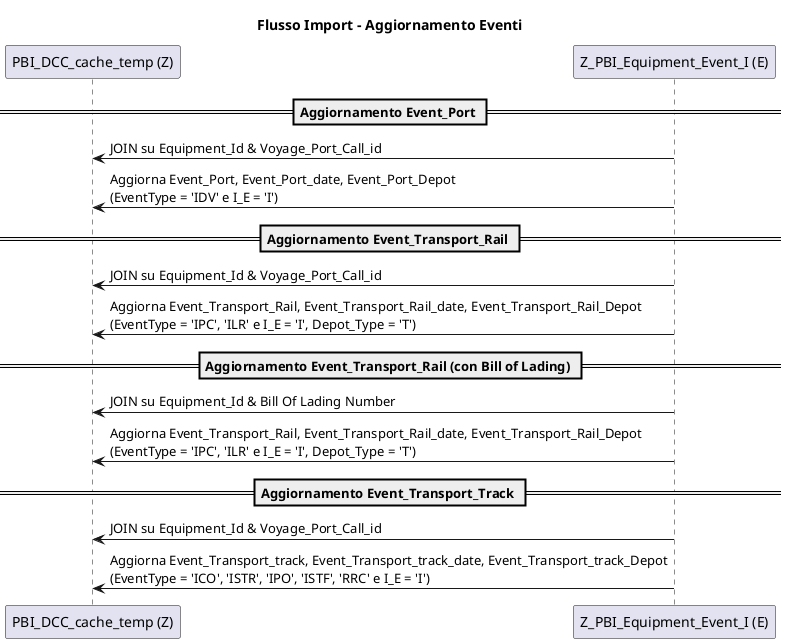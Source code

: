 @startuml
title Flusso Import - Aggiornamento Eventi

participant "PBI_DCC_cache_temp (Z)" as Z
participant "Z_PBI_Equipment_Event_I (E)" as E

== Aggiornamento Event_Port ==
E -> Z: JOIN su Equipment_Id & Voyage_Port_Call_id
Z <- E: Aggiorna Event_Port, Event_Port_date, Event_Port_Depot\n(EventType = 'IDV' e I_E = 'I')

== Aggiornamento Event_Transport_Rail ==
E -> Z: JOIN su Equipment_Id & Voyage_Port_Call_id
Z <- E: Aggiorna Event_Transport_Rail, Event_Transport_Rail_date, Event_Transport_Rail_Depot\n(EventType = 'IPC', 'ILR' e I_E = 'I', Depot_Type = 'T')

== Aggiornamento Event_Transport_Rail (con Bill of Lading) ==
E -> Z: JOIN su Equipment_Id & Bill Of Lading Number
Z <- E: Aggiorna Event_Transport_Rail, Event_Transport_Rail_date, Event_Transport_Rail_Depot\n(EventType = 'IPC', 'ILR' e I_E = 'I', Depot_Type = 'T')

== Aggiornamento Event_Transport_Track ==
E -> Z: JOIN su Equipment_Id & Voyage_Port_Call_id
Z <- E: Aggiorna Event_Transport_track, Event_Transport_track_date, Event_Transport_track_Depot\n(EventType = 'ICO', 'ISTR', 'IPO', 'ISTF', 'RRC' e I_E = 'I')

@enduml
